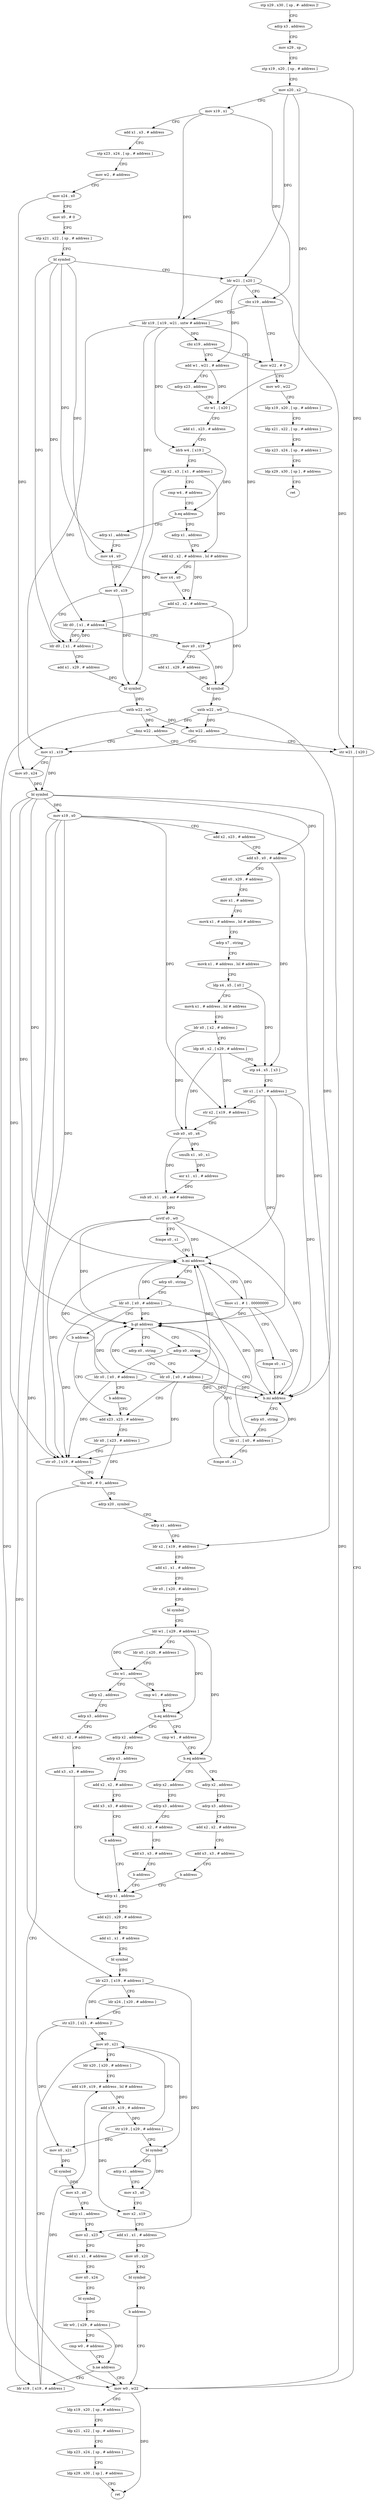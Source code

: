 digraph "func" {
"4258872" [label = "stp x29 , x30 , [ sp , #- address ]!" ]
"4258876" [label = "adrp x3 , address" ]
"4258880" [label = "mov x29 , sp" ]
"4258884" [label = "stp x19 , x20 , [ sp , # address ]" ]
"4258888" [label = "mov x20 , x2" ]
"4258892" [label = "mov x19 , x1" ]
"4258896" [label = "add x1 , x3 , # address" ]
"4258900" [label = "stp x23 , x24 , [ sp , # address ]" ]
"4258904" [label = "mov w2 , # address" ]
"4258908" [label = "mov x24 , x0" ]
"4258912" [label = "mov x0 , # 0" ]
"4258916" [label = "stp x21 , x22 , [ sp , # address ]" ]
"4258920" [label = "bl symbol" ]
"4258924" [label = "ldr w21 , [ x20 ]" ]
"4258928" [label = "cbz x19 , address" ]
"4259296" [label = "mov w22 , # 0" ]
"4258932" [label = "ldr x19 , [ x19 , w21 , sxtw # address ]" ]
"4259300" [label = "mov w0 , w22" ]
"4259304" [label = "ldp x19 , x20 , [ sp , # address ]" ]
"4259308" [label = "ldp x21 , x22 , [ sp , # address ]" ]
"4259312" [label = "ldp x23 , x24 , [ sp , # address ]" ]
"4259316" [label = "ldp x29 , x30 , [ sp ] , # address" ]
"4259320" [label = "ret" ]
"4258936" [label = "cbz x19 , address" ]
"4258940" [label = "add w1 , w21 , # address" ]
"4258944" [label = "adrp x23 , address" ]
"4258948" [label = "str w1 , [ x20 ]" ]
"4258952" [label = "add x1 , x23 , # address" ]
"4258956" [label = "ldrb w4 , [ x19 ]" ]
"4258960" [label = "ldp x2 , x3 , [ x1 , # address ]" ]
"4258964" [label = "cmp w4 , # address" ]
"4258968" [label = "b.eq address" ]
"4259032" [label = "adrp x1 , address" ]
"4258972" [label = "adrp x1 , address" ]
"4259036" [label = "add x2 , x2 , # address , lsl # address" ]
"4259040" [label = "mov x4 , x0" ]
"4259044" [label = "add x2 , x2 , # address" ]
"4259048" [label = "ldr d0 , [ x1 , # address ]" ]
"4259052" [label = "mov x0 , x19" ]
"4259056" [label = "add x1 , x29 , # address" ]
"4259060" [label = "bl symbol" ]
"4259064" [label = "uxtb w22 , w0" ]
"4259068" [label = "cbz w22 , address" ]
"4259004" [label = "str w21 , [ x20 ]" ]
"4259072" [label = "mov x1 , x19" ]
"4258976" [label = "mov x4 , x0" ]
"4258980" [label = "mov x0 , x19" ]
"4258984" [label = "ldr d0 , [ x1 , # address ]" ]
"4258988" [label = "add x1 , x29 , # address" ]
"4258992" [label = "bl symbol" ]
"4258996" [label = "uxtb w22 , w0" ]
"4259000" [label = "cbnz w22 , address" ]
"4259008" [label = "mov w0 , w22" ]
"4259076" [label = "mov x0 , x24" ]
"4259080" [label = "bl symbol" ]
"4259084" [label = "mov x19 , x0" ]
"4259088" [label = "add x2 , x23 , # address" ]
"4259092" [label = "add x3 , x0 , # address" ]
"4259096" [label = "add x0 , x29 , # address" ]
"4259100" [label = "mov x1 , # address" ]
"4259104" [label = "movk x1 , # address , lsl # address" ]
"4259108" [label = "adrp x7 , string" ]
"4259112" [label = "movk x1 , # address , lsl # address" ]
"4259116" [label = "ldp x4 , x5 , [ x0 ]" ]
"4259120" [label = "movk x1 , # address , lsl # address" ]
"4259124" [label = "ldr x0 , [ x2 , # address ]" ]
"4259128" [label = "ldp x6 , x2 , [ x29 , # address ]" ]
"4259132" [label = "stp x4 , x5 , [ x3 ]" ]
"4259136" [label = "ldr s1 , [ x7 , # address ]" ]
"4259140" [label = "str x2 , [ x19 , # address ]" ]
"4259144" [label = "sub x0 , x0 , x6" ]
"4259148" [label = "smulh x1 , x0 , x1" ]
"4259152" [label = "asr x1 , x1 , # address" ]
"4259156" [label = "sub x0 , x1 , x0 , asr # address" ]
"4259160" [label = "scvtf s0 , w0" ]
"4259164" [label = "fcmpe s0 , s1" ]
"4259168" [label = "b.mi address" ]
"4259328" [label = "adrp x0 , string" ]
"4259172" [label = "fmov s1 , # 1 . 00000000" ]
"4259332" [label = "ldr s0 , [ x0 , # address ]" ]
"4259336" [label = "b address" ]
"4259208" [label = "add x23 , x23 , # address" ]
"4259176" [label = "fcmpe s0 , s1" ]
"4259180" [label = "b.mi address" ]
"4259344" [label = "adrp x0 , string" ]
"4259184" [label = "adrp x0 , string" ]
"4259212" [label = "ldr x0 , [ x23 , # address ]" ]
"4259216" [label = "str s0 , [ x19 , # address ]" ]
"4259220" [label = "tbz w0 , # 0 , address" ]
"4259224" [label = "adrp x20 , symbol" ]
"4259348" [label = "ldr s0 , [ x0 , # address ]" ]
"4259352" [label = "b address" ]
"4259188" [label = "ldr s1 , [ x0 , # address ]" ]
"4259192" [label = "fcmpe s0 , s1" ]
"4259196" [label = "b.gt address" ]
"4259200" [label = "adrp x0 , string" ]
"4259012" [label = "ldp x19 , x20 , [ sp , # address ]" ]
"4259016" [label = "ldp x21 , x22 , [ sp , # address ]" ]
"4259020" [label = "ldp x23 , x24 , [ sp , # address ]" ]
"4259024" [label = "ldp x29 , x30 , [ sp ] , # address" ]
"4259028" [label = "ret" ]
"4259228" [label = "adrp x1 , address" ]
"4259232" [label = "ldr x2 , [ x19 , # address ]" ]
"4259236" [label = "add x1 , x1 , # address" ]
"4259240" [label = "ldr x0 , [ x20 , # address ]" ]
"4259244" [label = "bl symbol" ]
"4259248" [label = "ldr w1 , [ x29 , # address ]" ]
"4259252" [label = "ldr x0 , [ x20 , # address ]" ]
"4259256" [label = "cbz w1 , address" ]
"4259360" [label = "adrp x2 , address" ]
"4259260" [label = "cmp w1 , # address" ]
"4259204" [label = "ldr s0 , [ x0 , # address ]" ]
"4259364" [label = "adrp x3 , address" ]
"4259368" [label = "add x2 , x2 , # address" ]
"4259372" [label = "add x3 , x3 , # address" ]
"4259376" [label = "adrp x1 , address" ]
"4259264" [label = "b.eq address" ]
"4259504" [label = "adrp x2 , address" ]
"4259268" [label = "cmp w1 , # address" ]
"4259448" [label = "ldr x19 , [ x19 , # address ]" ]
"4259452" [label = "mov x0 , x21" ]
"4259456" [label = "ldr x20 , [ x20 , # address ]" ]
"4259460" [label = "add x19 , x19 , # address , lsl # address" ]
"4259464" [label = "add x19 , x19 , # address" ]
"4259468" [label = "str x19 , [ x29 , # address ]" ]
"4259472" [label = "bl symbol" ]
"4259476" [label = "adrp x1 , address" ]
"4259480" [label = "mov x3 , x0" ]
"4259484" [label = "mov x2 , x19" ]
"4259488" [label = "add x1 , x1 , # address" ]
"4259492" [label = "mov x0 , x20" ]
"4259496" [label = "bl symbol" ]
"4259500" [label = "b address" ]
"4259508" [label = "adrp x3 , address" ]
"4259512" [label = "add x2 , x2 , # address" ]
"4259516" [label = "add x3 , x3 , # address" ]
"4259520" [label = "b address" ]
"4259272" [label = "b.eq address" ]
"4259524" [label = "adrp x2 , address" ]
"4259276" [label = "adrp x2 , address" ]
"4259380" [label = "add x21 , x29 , # address" ]
"4259384" [label = "add x1 , x1 , # address" ]
"4259388" [label = "bl symbol" ]
"4259392" [label = "ldr x23 , [ x19 , # address ]" ]
"4259396" [label = "ldr x24 , [ x20 , # address ]" ]
"4259400" [label = "str x23 , [ x21 , #- address ]!" ]
"4259404" [label = "mov x0 , x21" ]
"4259408" [label = "bl symbol" ]
"4259412" [label = "mov x3 , x0" ]
"4259416" [label = "adrp x1 , address" ]
"4259420" [label = "mov x2 , x23" ]
"4259424" [label = "add x1 , x1 , # address" ]
"4259428" [label = "mov x0 , x24" ]
"4259432" [label = "bl symbol" ]
"4259436" [label = "ldr w0 , [ x29 , # address ]" ]
"4259440" [label = "cmp w0 , # address" ]
"4259444" [label = "b.ne address" ]
"4259528" [label = "adrp x3 , address" ]
"4259532" [label = "add x2 , x2 , # address" ]
"4259536" [label = "add x3 , x3 , # address" ]
"4259540" [label = "b address" ]
"4259280" [label = "adrp x3 , address" ]
"4259284" [label = "add x2 , x2 , # address" ]
"4259288" [label = "add x3 , x3 , # address" ]
"4259292" [label = "b address" ]
"4258872" -> "4258876" [ label = "CFG" ]
"4258876" -> "4258880" [ label = "CFG" ]
"4258880" -> "4258884" [ label = "CFG" ]
"4258884" -> "4258888" [ label = "CFG" ]
"4258888" -> "4258892" [ label = "CFG" ]
"4258888" -> "4258924" [ label = "DFG" ]
"4258888" -> "4258948" [ label = "DFG" ]
"4258888" -> "4259004" [ label = "DFG" ]
"4258892" -> "4258896" [ label = "CFG" ]
"4258892" -> "4258928" [ label = "DFG" ]
"4258892" -> "4258932" [ label = "DFG" ]
"4258896" -> "4258900" [ label = "CFG" ]
"4258900" -> "4258904" [ label = "CFG" ]
"4258904" -> "4258908" [ label = "CFG" ]
"4258908" -> "4258912" [ label = "CFG" ]
"4258908" -> "4259076" [ label = "DFG" ]
"4258912" -> "4258916" [ label = "CFG" ]
"4258916" -> "4258920" [ label = "CFG" ]
"4258920" -> "4258924" [ label = "CFG" ]
"4258920" -> "4259040" [ label = "DFG" ]
"4258920" -> "4258976" [ label = "DFG" ]
"4258920" -> "4259048" [ label = "DFG" ]
"4258920" -> "4258984" [ label = "DFG" ]
"4258924" -> "4258928" [ label = "CFG" ]
"4258924" -> "4258932" [ label = "DFG" ]
"4258924" -> "4258940" [ label = "DFG" ]
"4258924" -> "4259004" [ label = "DFG" ]
"4258928" -> "4259296" [ label = "CFG" ]
"4258928" -> "4258932" [ label = "CFG" ]
"4259296" -> "4259300" [ label = "CFG" ]
"4258932" -> "4258936" [ label = "DFG" ]
"4258932" -> "4258956" [ label = "DFG" ]
"4258932" -> "4259052" [ label = "DFG" ]
"4258932" -> "4258980" [ label = "DFG" ]
"4258932" -> "4259072" [ label = "DFG" ]
"4259300" -> "4259304" [ label = "CFG" ]
"4259304" -> "4259308" [ label = "CFG" ]
"4259308" -> "4259312" [ label = "CFG" ]
"4259312" -> "4259316" [ label = "CFG" ]
"4259316" -> "4259320" [ label = "CFG" ]
"4258936" -> "4259296" [ label = "CFG" ]
"4258936" -> "4258940" [ label = "CFG" ]
"4258940" -> "4258944" [ label = "CFG" ]
"4258940" -> "4258948" [ label = "DFG" ]
"4258944" -> "4258948" [ label = "CFG" ]
"4258948" -> "4258952" [ label = "CFG" ]
"4258952" -> "4258956" [ label = "CFG" ]
"4258956" -> "4258960" [ label = "CFG" ]
"4258956" -> "4258968" [ label = "DFG" ]
"4258960" -> "4258964" [ label = "CFG" ]
"4258960" -> "4259036" [ label = "DFG" ]
"4258960" -> "4258992" [ label = "DFG" ]
"4258964" -> "4258968" [ label = "CFG" ]
"4258968" -> "4259032" [ label = "CFG" ]
"4258968" -> "4258972" [ label = "CFG" ]
"4259032" -> "4259036" [ label = "CFG" ]
"4258972" -> "4258976" [ label = "CFG" ]
"4259036" -> "4259040" [ label = "CFG" ]
"4259036" -> "4259044" [ label = "DFG" ]
"4259040" -> "4259044" [ label = "CFG" ]
"4259044" -> "4259048" [ label = "CFG" ]
"4259044" -> "4259060" [ label = "DFG" ]
"4259048" -> "4259052" [ label = "CFG" ]
"4259048" -> "4258984" [ label = "DFG" ]
"4259052" -> "4259056" [ label = "CFG" ]
"4259052" -> "4259060" [ label = "DFG" ]
"4259056" -> "4259060" [ label = "DFG" ]
"4259060" -> "4259064" [ label = "DFG" ]
"4259064" -> "4259068" [ label = "DFG" ]
"4259064" -> "4259000" [ label = "DFG" ]
"4259064" -> "4259008" [ label = "DFG" ]
"4259068" -> "4259004" [ label = "CFG" ]
"4259068" -> "4259072" [ label = "CFG" ]
"4259004" -> "4259008" [ label = "CFG" ]
"4259072" -> "4259076" [ label = "CFG" ]
"4259072" -> "4259080" [ label = "DFG" ]
"4258976" -> "4258980" [ label = "CFG" ]
"4258980" -> "4258984" [ label = "CFG" ]
"4258980" -> "4258992" [ label = "DFG" ]
"4258984" -> "4258988" [ label = "CFG" ]
"4258984" -> "4259048" [ label = "DFG" ]
"4258988" -> "4258992" [ label = "DFG" ]
"4258992" -> "4258996" [ label = "DFG" ]
"4258996" -> "4259000" [ label = "DFG" ]
"4258996" -> "4259068" [ label = "DFG" ]
"4258996" -> "4259008" [ label = "DFG" ]
"4259000" -> "4259072" [ label = "CFG" ]
"4259000" -> "4259004" [ label = "CFG" ]
"4259008" -> "4259012" [ label = "CFG" ]
"4259008" -> "4259028" [ label = "DFG" ]
"4259076" -> "4259080" [ label = "DFG" ]
"4259080" -> "4259084" [ label = "DFG" ]
"4259080" -> "4259092" [ label = "DFG" ]
"4259080" -> "4259168" [ label = "DFG" ]
"4259080" -> "4259180" [ label = "DFG" ]
"4259080" -> "4259216" [ label = "DFG" ]
"4259080" -> "4259196" [ label = "DFG" ]
"4259084" -> "4259088" [ label = "CFG" ]
"4259084" -> "4259140" [ label = "DFG" ]
"4259084" -> "4259216" [ label = "DFG" ]
"4259084" -> "4259232" [ label = "DFG" ]
"4259084" -> "4259392" [ label = "DFG" ]
"4259084" -> "4259448" [ label = "DFG" ]
"4259088" -> "4259092" [ label = "CFG" ]
"4259092" -> "4259096" [ label = "CFG" ]
"4259092" -> "4259132" [ label = "DFG" ]
"4259096" -> "4259100" [ label = "CFG" ]
"4259100" -> "4259104" [ label = "CFG" ]
"4259104" -> "4259108" [ label = "CFG" ]
"4259108" -> "4259112" [ label = "CFG" ]
"4259112" -> "4259116" [ label = "CFG" ]
"4259116" -> "4259120" [ label = "CFG" ]
"4259116" -> "4259132" [ label = "DFG" ]
"4259120" -> "4259124" [ label = "CFG" ]
"4259124" -> "4259128" [ label = "CFG" ]
"4259124" -> "4259144" [ label = "DFG" ]
"4259128" -> "4259132" [ label = "CFG" ]
"4259128" -> "4259144" [ label = "DFG" ]
"4259128" -> "4259140" [ label = "DFG" ]
"4259132" -> "4259136" [ label = "CFG" ]
"4259136" -> "4259140" [ label = "CFG" ]
"4259136" -> "4259168" [ label = "DFG" ]
"4259136" -> "4259180" [ label = "DFG" ]
"4259136" -> "4259196" [ label = "DFG" ]
"4259140" -> "4259144" [ label = "CFG" ]
"4259144" -> "4259148" [ label = "DFG" ]
"4259144" -> "4259156" [ label = "DFG" ]
"4259148" -> "4259152" [ label = "DFG" ]
"4259152" -> "4259156" [ label = "DFG" ]
"4259156" -> "4259160" [ label = "DFG" ]
"4259160" -> "4259164" [ label = "CFG" ]
"4259160" -> "4259168" [ label = "DFG" ]
"4259160" -> "4259180" [ label = "DFG" ]
"4259160" -> "4259216" [ label = "DFG" ]
"4259160" -> "4259196" [ label = "DFG" ]
"4259164" -> "4259168" [ label = "CFG" ]
"4259168" -> "4259328" [ label = "CFG" ]
"4259168" -> "4259172" [ label = "CFG" ]
"4259328" -> "4259332" [ label = "CFG" ]
"4259172" -> "4259176" [ label = "CFG" ]
"4259172" -> "4259168" [ label = "DFG" ]
"4259172" -> "4259180" [ label = "DFG" ]
"4259172" -> "4259196" [ label = "DFG" ]
"4259332" -> "4259336" [ label = "CFG" ]
"4259332" -> "4259168" [ label = "DFG" ]
"4259332" -> "4259180" [ label = "DFG" ]
"4259332" -> "4259216" [ label = "DFG" ]
"4259332" -> "4259196" [ label = "DFG" ]
"4259336" -> "4259208" [ label = "CFG" ]
"4259208" -> "4259212" [ label = "CFG" ]
"4259176" -> "4259180" [ label = "CFG" ]
"4259180" -> "4259344" [ label = "CFG" ]
"4259180" -> "4259184" [ label = "CFG" ]
"4259344" -> "4259348" [ label = "CFG" ]
"4259184" -> "4259188" [ label = "CFG" ]
"4259212" -> "4259216" [ label = "CFG" ]
"4259212" -> "4259220" [ label = "DFG" ]
"4259216" -> "4259220" [ label = "CFG" ]
"4259220" -> "4259008" [ label = "CFG" ]
"4259220" -> "4259224" [ label = "CFG" ]
"4259224" -> "4259228" [ label = "CFG" ]
"4259348" -> "4259352" [ label = "CFG" ]
"4259348" -> "4259216" [ label = "DFG" ]
"4259348" -> "4259168" [ label = "DFG" ]
"4259348" -> "4259180" [ label = "DFG" ]
"4259348" -> "4259196" [ label = "DFG" ]
"4259352" -> "4259208" [ label = "CFG" ]
"4259188" -> "4259192" [ label = "CFG" ]
"4259188" -> "4259168" [ label = "DFG" ]
"4259188" -> "4259180" [ label = "DFG" ]
"4259188" -> "4259196" [ label = "DFG" ]
"4259192" -> "4259196" [ label = "CFG" ]
"4259196" -> "4259344" [ label = "CFG" ]
"4259196" -> "4259200" [ label = "CFG" ]
"4259200" -> "4259204" [ label = "CFG" ]
"4259012" -> "4259016" [ label = "CFG" ]
"4259016" -> "4259020" [ label = "CFG" ]
"4259020" -> "4259024" [ label = "CFG" ]
"4259024" -> "4259028" [ label = "CFG" ]
"4259228" -> "4259232" [ label = "CFG" ]
"4259232" -> "4259236" [ label = "CFG" ]
"4259236" -> "4259240" [ label = "CFG" ]
"4259240" -> "4259244" [ label = "CFG" ]
"4259244" -> "4259248" [ label = "CFG" ]
"4259248" -> "4259252" [ label = "CFG" ]
"4259248" -> "4259256" [ label = "DFG" ]
"4259248" -> "4259264" [ label = "DFG" ]
"4259248" -> "4259272" [ label = "DFG" ]
"4259252" -> "4259256" [ label = "CFG" ]
"4259256" -> "4259360" [ label = "CFG" ]
"4259256" -> "4259260" [ label = "CFG" ]
"4259360" -> "4259364" [ label = "CFG" ]
"4259260" -> "4259264" [ label = "CFG" ]
"4259204" -> "4259208" [ label = "CFG" ]
"4259204" -> "4259216" [ label = "DFG" ]
"4259204" -> "4259168" [ label = "DFG" ]
"4259204" -> "4259180" [ label = "DFG" ]
"4259204" -> "4259196" [ label = "DFG" ]
"4259364" -> "4259368" [ label = "CFG" ]
"4259368" -> "4259372" [ label = "CFG" ]
"4259372" -> "4259376" [ label = "CFG" ]
"4259376" -> "4259380" [ label = "CFG" ]
"4259264" -> "4259504" [ label = "CFG" ]
"4259264" -> "4259268" [ label = "CFG" ]
"4259504" -> "4259508" [ label = "CFG" ]
"4259268" -> "4259272" [ label = "CFG" ]
"4259448" -> "4259452" [ label = "CFG" ]
"4259448" -> "4259460" [ label = "DFG" ]
"4259452" -> "4259456" [ label = "CFG" ]
"4259452" -> "4259472" [ label = "DFG" ]
"4259456" -> "4259460" [ label = "CFG" ]
"4259460" -> "4259464" [ label = "DFG" ]
"4259464" -> "4259468" [ label = "DFG" ]
"4259464" -> "4259484" [ label = "DFG" ]
"4259468" -> "4259472" [ label = "CFG" ]
"4259468" -> "4259404" [ label = "DFG" ]
"4259468" -> "4259452" [ label = "DFG" ]
"4259472" -> "4259476" [ label = "CFG" ]
"4259472" -> "4259480" [ label = "DFG" ]
"4259476" -> "4259480" [ label = "CFG" ]
"4259480" -> "4259484" [ label = "CFG" ]
"4259484" -> "4259488" [ label = "CFG" ]
"4259488" -> "4259492" [ label = "CFG" ]
"4259492" -> "4259496" [ label = "CFG" ]
"4259496" -> "4259500" [ label = "CFG" ]
"4259500" -> "4259008" [ label = "CFG" ]
"4259508" -> "4259512" [ label = "CFG" ]
"4259512" -> "4259516" [ label = "CFG" ]
"4259516" -> "4259520" [ label = "CFG" ]
"4259520" -> "4259376" [ label = "CFG" ]
"4259272" -> "4259524" [ label = "CFG" ]
"4259272" -> "4259276" [ label = "CFG" ]
"4259524" -> "4259528" [ label = "CFG" ]
"4259276" -> "4259280" [ label = "CFG" ]
"4259380" -> "4259384" [ label = "CFG" ]
"4259384" -> "4259388" [ label = "CFG" ]
"4259388" -> "4259392" [ label = "CFG" ]
"4259392" -> "4259396" [ label = "CFG" ]
"4259392" -> "4259400" [ label = "DFG" ]
"4259392" -> "4259420" [ label = "DFG" ]
"4259396" -> "4259400" [ label = "CFG" ]
"4259400" -> "4259404" [ label = "DFG" ]
"4259400" -> "4259452" [ label = "DFG" ]
"4259404" -> "4259408" [ label = "DFG" ]
"4259408" -> "4259412" [ label = "DFG" ]
"4259412" -> "4259416" [ label = "CFG" ]
"4259416" -> "4259420" [ label = "CFG" ]
"4259420" -> "4259424" [ label = "CFG" ]
"4259424" -> "4259428" [ label = "CFG" ]
"4259428" -> "4259432" [ label = "CFG" ]
"4259432" -> "4259436" [ label = "CFG" ]
"4259436" -> "4259440" [ label = "CFG" ]
"4259436" -> "4259444" [ label = "DFG" ]
"4259440" -> "4259444" [ label = "CFG" ]
"4259444" -> "4259008" [ label = "CFG" ]
"4259444" -> "4259448" [ label = "CFG" ]
"4259528" -> "4259532" [ label = "CFG" ]
"4259532" -> "4259536" [ label = "CFG" ]
"4259536" -> "4259540" [ label = "CFG" ]
"4259540" -> "4259376" [ label = "CFG" ]
"4259280" -> "4259284" [ label = "CFG" ]
"4259284" -> "4259288" [ label = "CFG" ]
"4259288" -> "4259292" [ label = "CFG" ]
"4259292" -> "4259376" [ label = "CFG" ]
}
